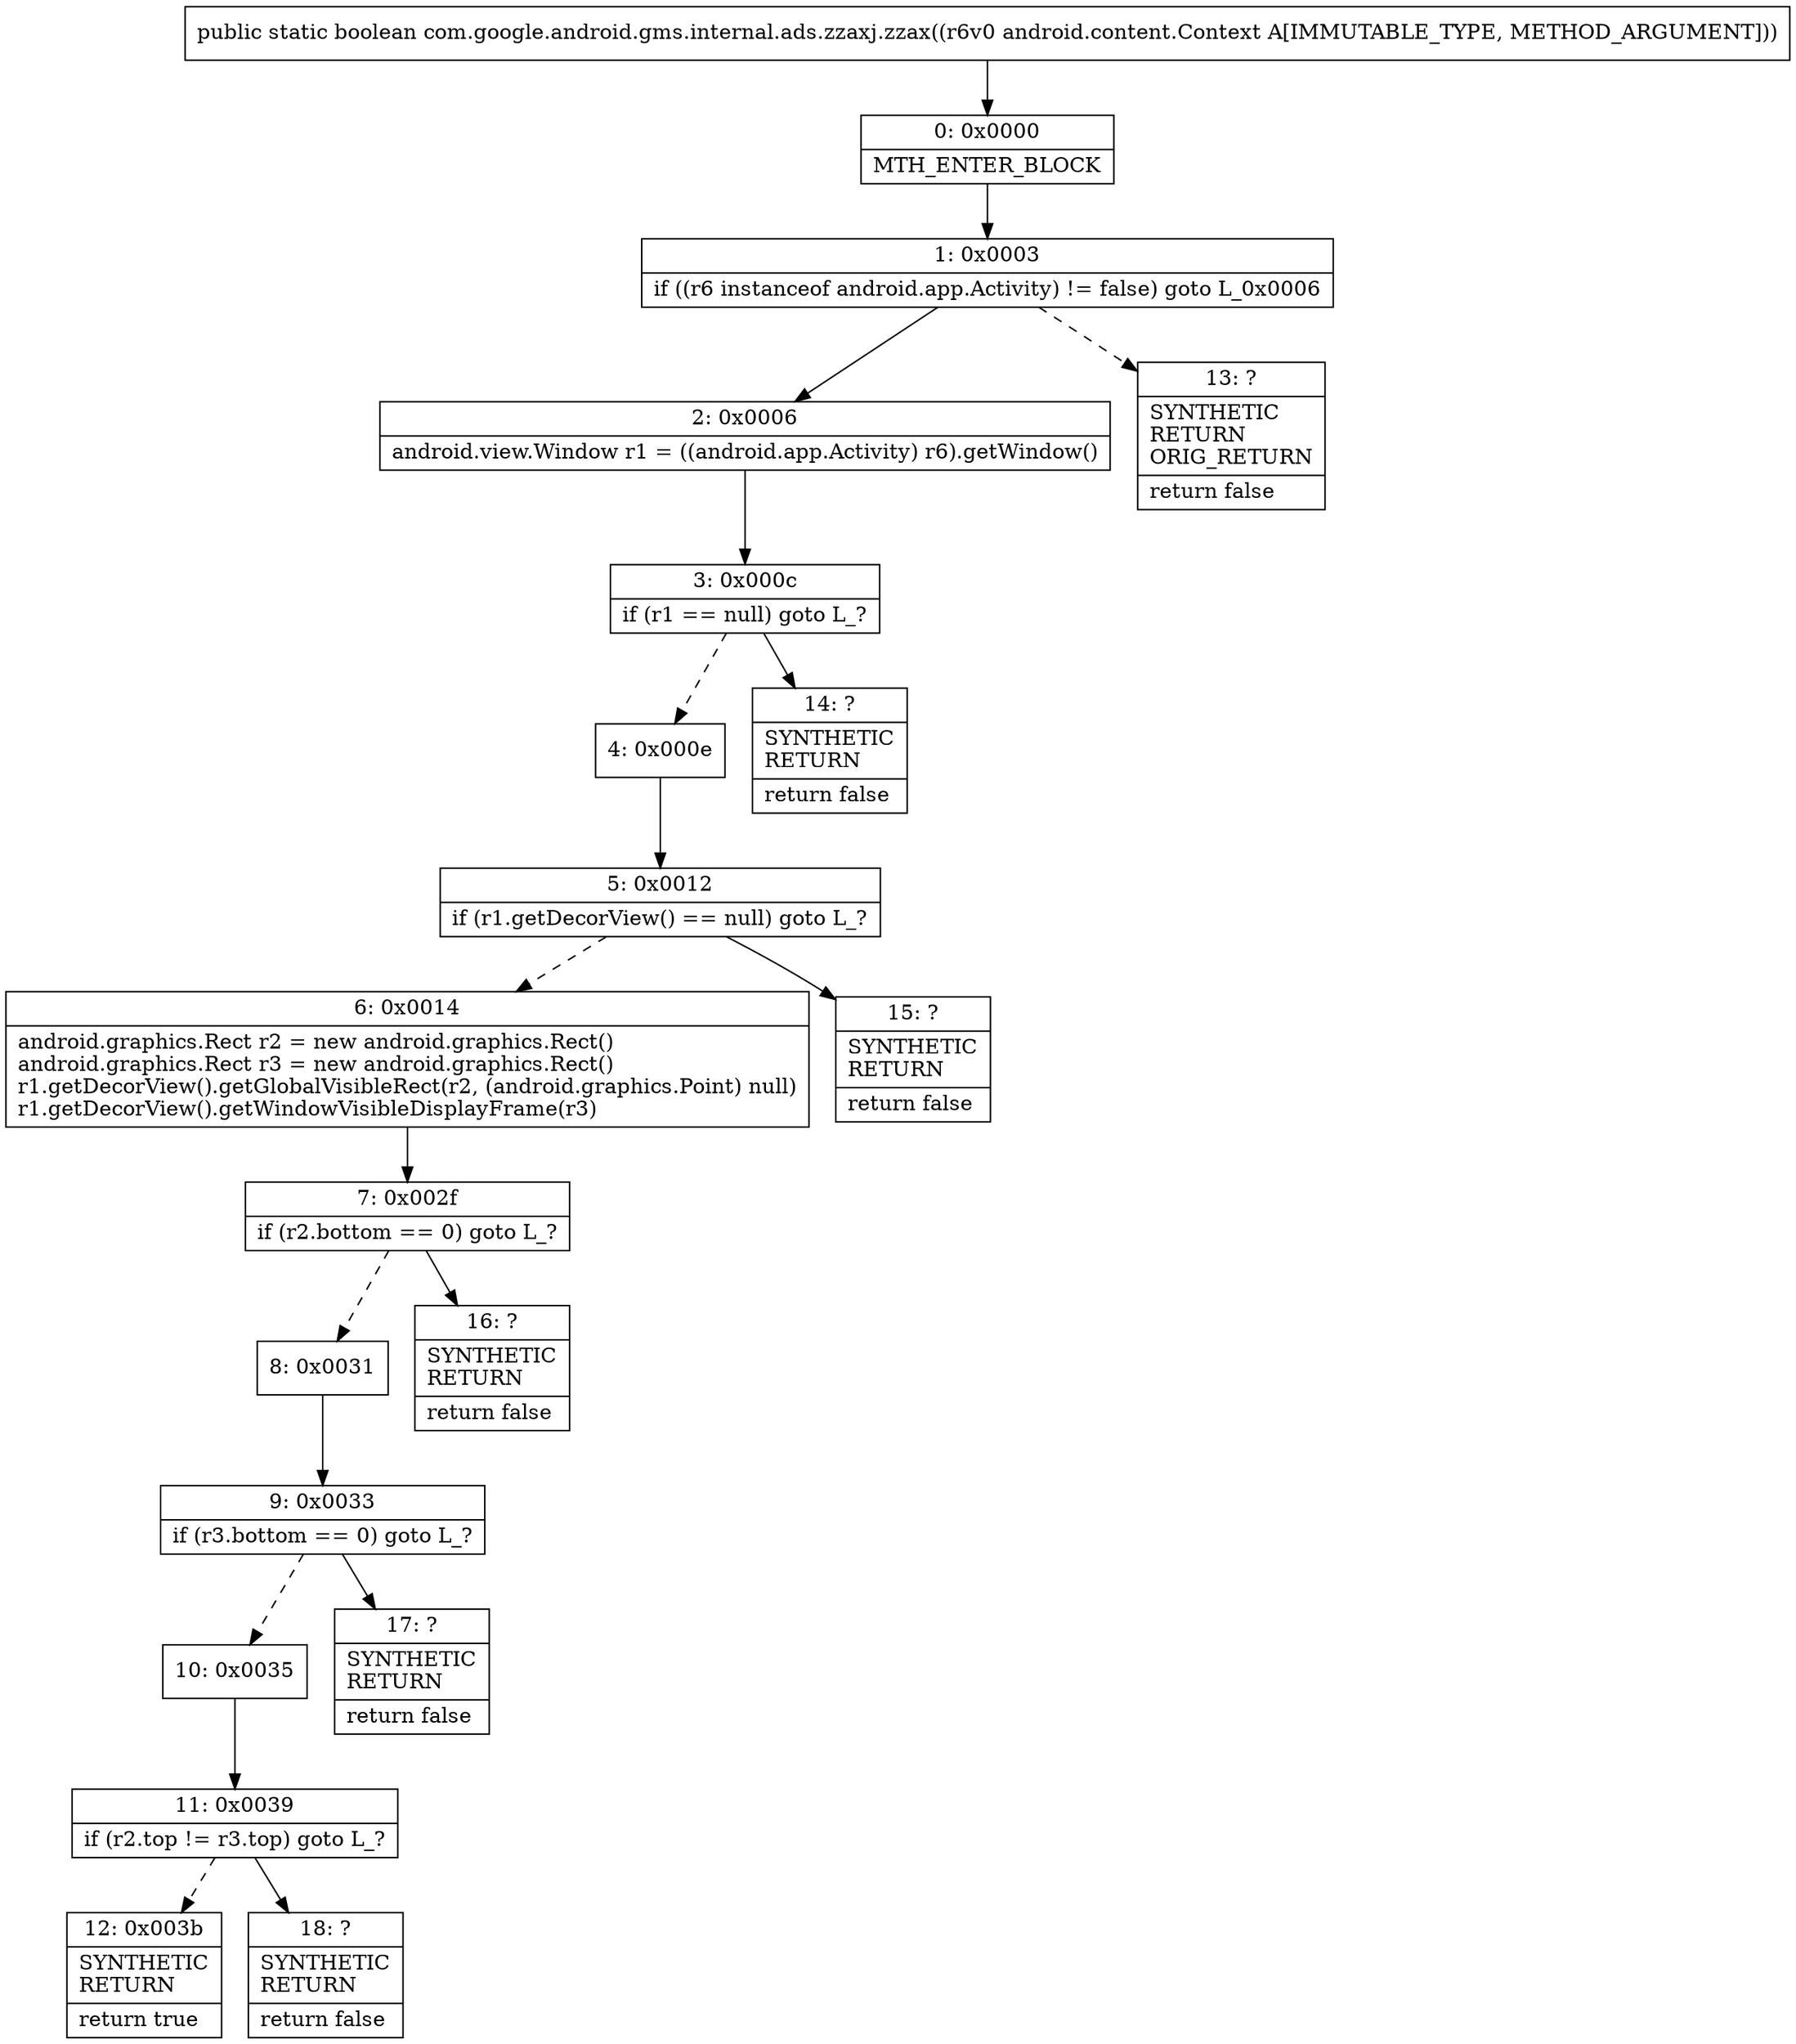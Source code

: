 digraph "CFG forcom.google.android.gms.internal.ads.zzaxj.zzax(Landroid\/content\/Context;)Z" {
Node_0 [shape=record,label="{0\:\ 0x0000|MTH_ENTER_BLOCK\l}"];
Node_1 [shape=record,label="{1\:\ 0x0003|if ((r6 instanceof android.app.Activity) != false) goto L_0x0006\l}"];
Node_2 [shape=record,label="{2\:\ 0x0006|android.view.Window r1 = ((android.app.Activity) r6).getWindow()\l}"];
Node_3 [shape=record,label="{3\:\ 0x000c|if (r1 == null) goto L_?\l}"];
Node_4 [shape=record,label="{4\:\ 0x000e}"];
Node_5 [shape=record,label="{5\:\ 0x0012|if (r1.getDecorView() == null) goto L_?\l}"];
Node_6 [shape=record,label="{6\:\ 0x0014|android.graphics.Rect r2 = new android.graphics.Rect()\landroid.graphics.Rect r3 = new android.graphics.Rect()\lr1.getDecorView().getGlobalVisibleRect(r2, (android.graphics.Point) null)\lr1.getDecorView().getWindowVisibleDisplayFrame(r3)\l}"];
Node_7 [shape=record,label="{7\:\ 0x002f|if (r2.bottom == 0) goto L_?\l}"];
Node_8 [shape=record,label="{8\:\ 0x0031}"];
Node_9 [shape=record,label="{9\:\ 0x0033|if (r3.bottom == 0) goto L_?\l}"];
Node_10 [shape=record,label="{10\:\ 0x0035}"];
Node_11 [shape=record,label="{11\:\ 0x0039|if (r2.top != r3.top) goto L_?\l}"];
Node_12 [shape=record,label="{12\:\ 0x003b|SYNTHETIC\lRETURN\l|return true\l}"];
Node_13 [shape=record,label="{13\:\ ?|SYNTHETIC\lRETURN\lORIG_RETURN\l|return false\l}"];
Node_14 [shape=record,label="{14\:\ ?|SYNTHETIC\lRETURN\l|return false\l}"];
Node_15 [shape=record,label="{15\:\ ?|SYNTHETIC\lRETURN\l|return false\l}"];
Node_16 [shape=record,label="{16\:\ ?|SYNTHETIC\lRETURN\l|return false\l}"];
Node_17 [shape=record,label="{17\:\ ?|SYNTHETIC\lRETURN\l|return false\l}"];
Node_18 [shape=record,label="{18\:\ ?|SYNTHETIC\lRETURN\l|return false\l}"];
MethodNode[shape=record,label="{public static boolean com.google.android.gms.internal.ads.zzaxj.zzax((r6v0 android.content.Context A[IMMUTABLE_TYPE, METHOD_ARGUMENT])) }"];
MethodNode -> Node_0;
Node_0 -> Node_1;
Node_1 -> Node_2;
Node_1 -> Node_13[style=dashed];
Node_2 -> Node_3;
Node_3 -> Node_4[style=dashed];
Node_3 -> Node_14;
Node_4 -> Node_5;
Node_5 -> Node_6[style=dashed];
Node_5 -> Node_15;
Node_6 -> Node_7;
Node_7 -> Node_8[style=dashed];
Node_7 -> Node_16;
Node_8 -> Node_9;
Node_9 -> Node_10[style=dashed];
Node_9 -> Node_17;
Node_10 -> Node_11;
Node_11 -> Node_12[style=dashed];
Node_11 -> Node_18;
}

